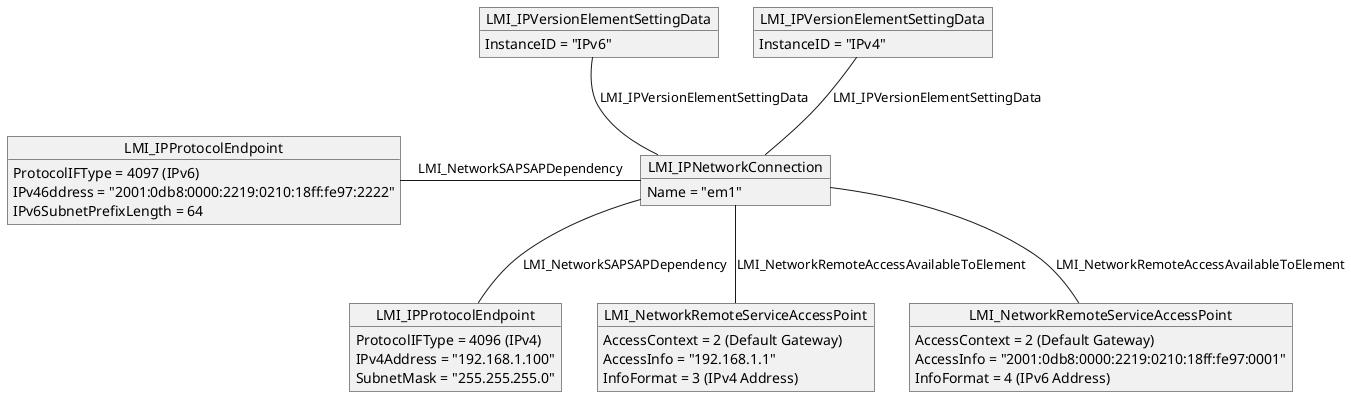 @startuml

object "LMI_IPVersionElementSettingData" as IPv4 {
    InstanceID = "IPv4"
}

object "LMI_IPVersionElementSettingData" as IPv6 {
    InstanceID = "IPv6"
}

object LMI_IPNetworkConnection {
    Name = "em1"
}

object "LMI_IPProtocolEndpoint" as LMI_IPProtocolEndpoint1 {
    ProtocolIFType = 4096 (IPv4)
    IPv4Address = "192.168.1.100"
    SubnetMask = "255.255.255.0"
}

object "LMI_IPProtocolEndpoint" as LMI_IPProtocolEndpoint2 {
    ProtocolIFType = 4097 (IPv6)
    IPv46ddress = "2001:0db8:0000:2219:0210:18ff:fe97:2222"
    IPv6SubnetPrefixLength = 64
}

object "LMI_NetworkRemoteServiceAccessPoint" as LMI_NetworkRemoteServiceAccessPoint1 {
    AccessContext = 2 (Default Gateway)
    AccessInfo = "192.168.1.1"
    InfoFormat = 3 (IPv4 Address)
}

object "LMI_NetworkRemoteServiceAccessPoint" as LMI_NetworkRemoteServiceAccessPoint2 {
    AccessContext = 2 (Default Gateway)
    AccessInfo = "2001:0db8:0000:2219:0210:18ff:fe97:0001"
    InfoFormat = 4 (IPv6 Address)
}

LMI_IPNetworkConnection -- LMI_IPProtocolEndpoint1 : LMI_NetworkSAPSAPDependency
LMI_IPNetworkConnection -- LMI_NetworkRemoteServiceAccessPoint1 : LMI_NetworkRemoteAccessAvailableToElement
LMI_IPProtocolEndpoint2 -right- LMI_IPNetworkConnection : LMI_NetworkSAPSAPDependency
LMI_IPNetworkConnection -- LMI_NetworkRemoteServiceAccessPoint2 : LMI_NetworkRemoteAccessAvailableToElement
LMI_IPNetworkConnection -up- IPv4 : LMI_IPVersionElementSettingData
LMI_IPNetworkConnection -up- IPv6 : LMI_IPVersionElementSettingData

@enduml
